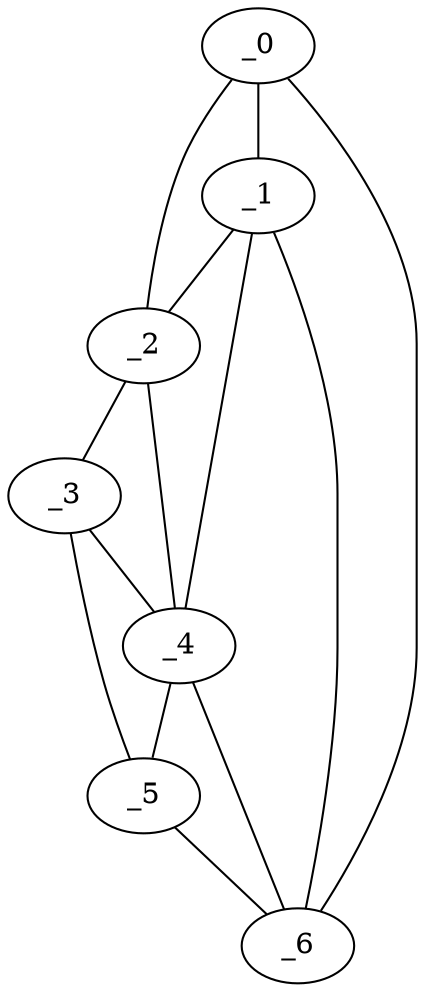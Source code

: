 graph "obj12__0.gxl" {
	_0	 [x=10,
		y=67];
	_1	 [x=42,
		y=70];
	_0 -- _1	 [valence=2];
	_2	 [x=67,
		y=124];
	_0 -- _2	 [valence=1];
	_6	 [x=122,
		y=66];
	_0 -- _6	 [valence=1];
	_1 -- _2	 [valence=1];
	_4	 [x=89,
		y=70];
	_1 -- _4	 [valence=2];
	_1 -- _6	 [valence=1];
	_3	 [x=81,
		y=122];
	_2 -- _3	 [valence=1];
	_2 -- _4	 [valence=2];
	_3 -- _4	 [valence=2];
	_5	 [x=89,
		y=119];
	_3 -- _5	 [valence=1];
	_4 -- _5	 [valence=2];
	_4 -- _6	 [valence=1];
	_5 -- _6	 [valence=1];
}
